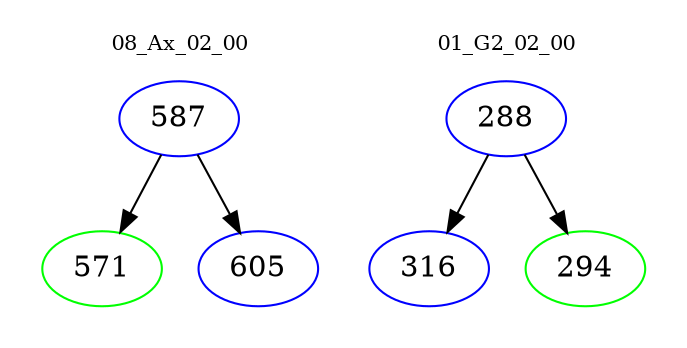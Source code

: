 digraph{
subgraph cluster_0 {
color = white
label = "08_Ax_02_00";
fontsize=10;
T0_587 [label="587", color="blue"]
T0_587 -> T0_571 [color="black"]
T0_571 [label="571", color="green"]
T0_587 -> T0_605 [color="black"]
T0_605 [label="605", color="blue"]
}
subgraph cluster_1 {
color = white
label = "01_G2_02_00";
fontsize=10;
T1_288 [label="288", color="blue"]
T1_288 -> T1_316 [color="black"]
T1_316 [label="316", color="blue"]
T1_288 -> T1_294 [color="black"]
T1_294 [label="294", color="green"]
}
}
